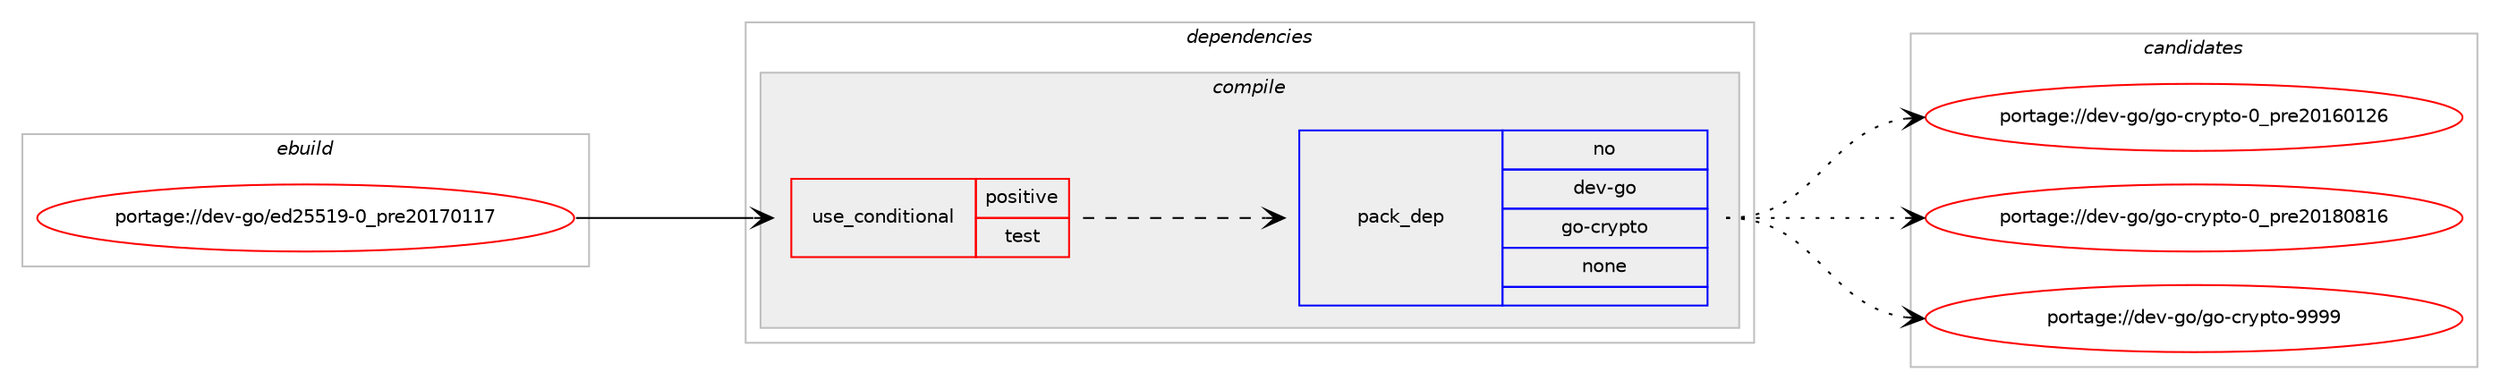 digraph prolog {

# *************
# Graph options
# *************

newrank=true;
concentrate=true;
compound=true;
graph [rankdir=LR,fontname=Helvetica,fontsize=10,ranksep=1.5];#, ranksep=2.5, nodesep=0.2];
edge  [arrowhead=vee];
node  [fontname=Helvetica,fontsize=10];

# **********
# The ebuild
# **********

subgraph cluster_leftcol {
color=gray;
rank=same;
label=<<i>ebuild</i>>;
id [label="portage://dev-go/ed25519-0_pre20170117", color=red, width=4, href="../dev-go/ed25519-0_pre20170117.svg"];
}

# ****************
# The dependencies
# ****************

subgraph cluster_midcol {
color=gray;
label=<<i>dependencies</i>>;
subgraph cluster_compile {
fillcolor="#eeeeee";
style=filled;
label=<<i>compile</i>>;
subgraph cond14055 {
dependency60831 [label=<<TABLE BORDER="0" CELLBORDER="1" CELLSPACING="0" CELLPADDING="4"><TR><TD ROWSPAN="3" CELLPADDING="10">use_conditional</TD></TR><TR><TD>positive</TD></TR><TR><TD>test</TD></TR></TABLE>>, shape=none, color=red];
subgraph pack45444 {
dependency60832 [label=<<TABLE BORDER="0" CELLBORDER="1" CELLSPACING="0" CELLPADDING="4" WIDTH="220"><TR><TD ROWSPAN="6" CELLPADDING="30">pack_dep</TD></TR><TR><TD WIDTH="110">no</TD></TR><TR><TD>dev-go</TD></TR><TR><TD>go-crypto</TD></TR><TR><TD>none</TD></TR><TR><TD></TD></TR></TABLE>>, shape=none, color=blue];
}
dependency60831:e -> dependency60832:w [weight=20,style="dashed",arrowhead="vee"];
}
id:e -> dependency60831:w [weight=20,style="solid",arrowhead="vee"];
}
subgraph cluster_compileandrun {
fillcolor="#eeeeee";
style=filled;
label=<<i>compile and run</i>>;
}
subgraph cluster_run {
fillcolor="#eeeeee";
style=filled;
label=<<i>run</i>>;
}
}

# **************
# The candidates
# **************

subgraph cluster_choices {
rank=same;
color=gray;
label=<<i>candidates</i>>;

subgraph choice45444 {
color=black;
nodesep=1;
choiceportage100101118451031114710311145991141211121161114548951121141015048495448495054 [label="portage://dev-go/go-crypto-0_pre20160126", color=red, width=4,href="../dev-go/go-crypto-0_pre20160126.svg"];
choiceportage100101118451031114710311145991141211121161114548951121141015048495648564954 [label="portage://dev-go/go-crypto-0_pre20180816", color=red, width=4,href="../dev-go/go-crypto-0_pre20180816.svg"];
choiceportage100101118451031114710311145991141211121161114557575757 [label="portage://dev-go/go-crypto-9999", color=red, width=4,href="../dev-go/go-crypto-9999.svg"];
dependency60832:e -> choiceportage100101118451031114710311145991141211121161114548951121141015048495448495054:w [style=dotted,weight="100"];
dependency60832:e -> choiceportage100101118451031114710311145991141211121161114548951121141015048495648564954:w [style=dotted,weight="100"];
dependency60832:e -> choiceportage100101118451031114710311145991141211121161114557575757:w [style=dotted,weight="100"];
}
}

}
